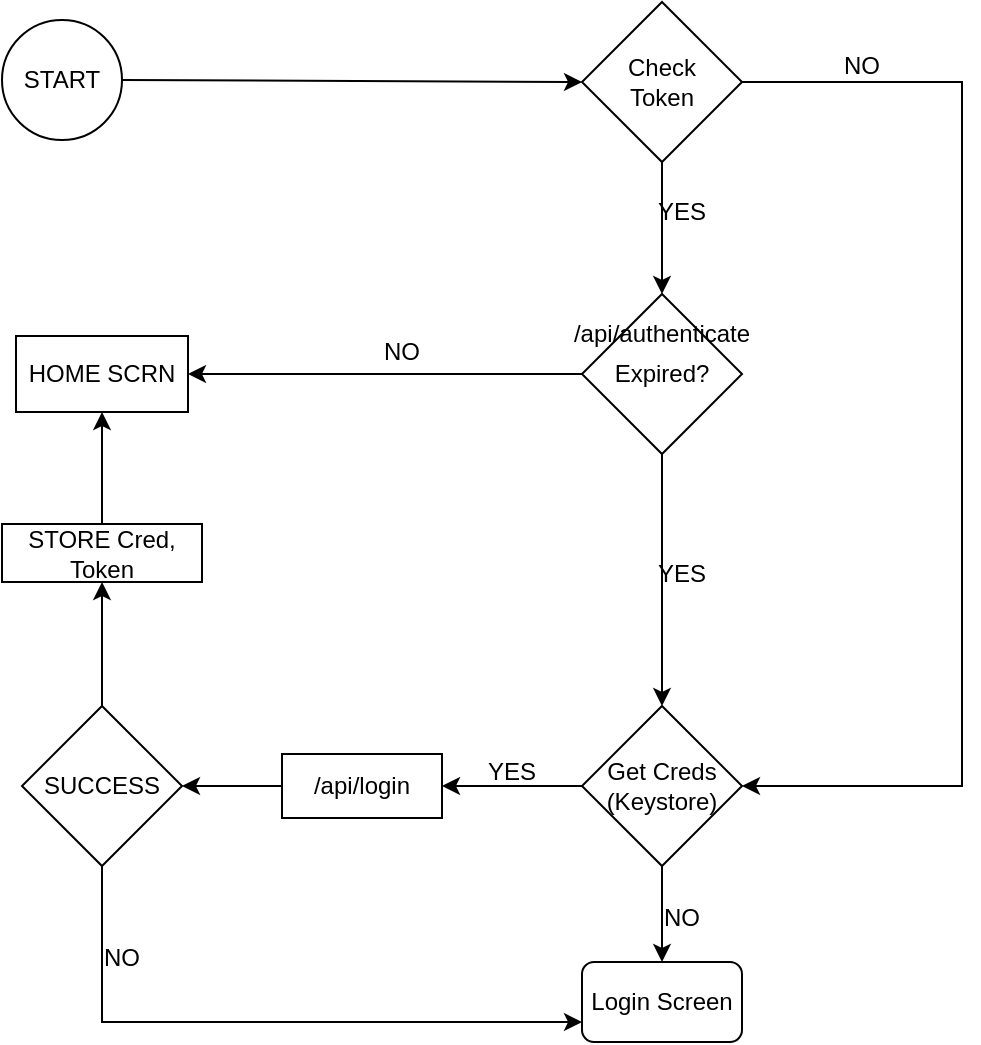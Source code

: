 <mxfile version="13.8.5" type="github">
  <diagram id="C5RBs43oDa-KdzZeNtuy" name="Page-1">
    <mxGraphModel dx="868" dy="492" grid="1" gridSize="10" guides="1" tooltips="1" connect="1" arrows="1" fold="1" page="1" pageScale="1" pageWidth="827" pageHeight="1169" math="0" shadow="0">
      <root>
        <mxCell id="WIyWlLk6GJQsqaUBKTNV-0" />
        <mxCell id="WIyWlLk6GJQsqaUBKTNV-1" parent="WIyWlLk6GJQsqaUBKTNV-0" />
        <object label="START" placeholders="1" text="START" id="p4rbbkV2eQOE9EX-nILp-1">
          <mxCell style="ellipse;whiteSpace=wrap;html=1;aspect=fixed;" vertex="1" parent="WIyWlLk6GJQsqaUBKTNV-1">
            <mxGeometry x="110" y="24" width="60" height="60" as="geometry" />
          </mxCell>
        </object>
        <mxCell id="p4rbbkV2eQOE9EX-nILp-30" style="edgeStyle=orthogonalEdgeStyle;rounded=0;orthogonalLoop=1;jettySize=auto;html=1;" edge="1" parent="WIyWlLk6GJQsqaUBKTNV-1" source="p4rbbkV2eQOE9EX-nILp-2" target="p4rbbkV2eQOE9EX-nILp-3">
          <mxGeometry relative="1" as="geometry" />
        </mxCell>
        <mxCell id="p4rbbkV2eQOE9EX-nILp-32" style="edgeStyle=orthogonalEdgeStyle;rounded=0;orthogonalLoop=1;jettySize=auto;html=1;entryX=1;entryY=0.5;entryDx=0;entryDy=0;" edge="1" parent="WIyWlLk6GJQsqaUBKTNV-1" source="p4rbbkV2eQOE9EX-nILp-2" target="p4rbbkV2eQOE9EX-nILp-10">
          <mxGeometry relative="1" as="geometry">
            <Array as="points">
              <mxPoint x="590" y="55" />
              <mxPoint x="590" y="407" />
            </Array>
          </mxGeometry>
        </mxCell>
        <mxCell id="p4rbbkV2eQOE9EX-nILp-2" value="Check &lt;br&gt;Token" style="rhombus;whiteSpace=wrap;html=1;" vertex="1" parent="WIyWlLk6GJQsqaUBKTNV-1">
          <mxGeometry x="400" y="15" width="80" height="80" as="geometry" />
        </mxCell>
        <mxCell id="p4rbbkV2eQOE9EX-nILp-35" style="edgeStyle=orthogonalEdgeStyle;rounded=0;orthogonalLoop=1;jettySize=auto;html=1;entryX=1;entryY=0.5;entryDx=0;entryDy=0;" edge="1" parent="WIyWlLk6GJQsqaUBKTNV-1" source="p4rbbkV2eQOE9EX-nILp-3" target="p4rbbkV2eQOE9EX-nILp-27">
          <mxGeometry relative="1" as="geometry" />
        </mxCell>
        <mxCell id="p4rbbkV2eQOE9EX-nILp-37" style="edgeStyle=orthogonalEdgeStyle;rounded=0;orthogonalLoop=1;jettySize=auto;html=1;entryX=0.5;entryY=0;entryDx=0;entryDy=0;" edge="1" parent="WIyWlLk6GJQsqaUBKTNV-1" source="p4rbbkV2eQOE9EX-nILp-3" target="p4rbbkV2eQOE9EX-nILp-10">
          <mxGeometry relative="1" as="geometry" />
        </mxCell>
        <mxCell id="p4rbbkV2eQOE9EX-nILp-3" value="Expired?" style="rhombus;whiteSpace=wrap;html=1;" vertex="1" parent="WIyWlLk6GJQsqaUBKTNV-1">
          <mxGeometry x="400" y="161" width="80" height="80" as="geometry" />
        </mxCell>
        <mxCell id="p4rbbkV2eQOE9EX-nILp-4" value="Login Screen" style="rounded=1;whiteSpace=wrap;html=1;" vertex="1" parent="WIyWlLk6GJQsqaUBKTNV-1">
          <mxGeometry x="400" y="495" width="80" height="40" as="geometry" />
        </mxCell>
        <mxCell id="p4rbbkV2eQOE9EX-nILp-6" value="" style="endArrow=classic;html=1;exitX=1;exitY=0.5;exitDx=0;exitDy=0;entryX=0;entryY=0.5;entryDx=0;entryDy=0;" edge="1" parent="WIyWlLk6GJQsqaUBKTNV-1" source="p4rbbkV2eQOE9EX-nILp-1" target="p4rbbkV2eQOE9EX-nILp-2">
          <mxGeometry width="50" height="50" relative="1" as="geometry">
            <mxPoint x="390" y="270" as="sourcePoint" />
            <mxPoint x="440" y="220" as="targetPoint" />
          </mxGeometry>
        </mxCell>
        <mxCell id="p4rbbkV2eQOE9EX-nILp-8" value="/api/authenticate" style="text;html=1;strokeColor=none;fillColor=none;align=center;verticalAlign=middle;whiteSpace=wrap;rounded=0;" vertex="1" parent="WIyWlLk6GJQsqaUBKTNV-1">
          <mxGeometry x="420" y="171" width="40" height="20" as="geometry" />
        </mxCell>
        <mxCell id="p4rbbkV2eQOE9EX-nILp-18" style="edgeStyle=orthogonalEdgeStyle;rounded=0;orthogonalLoop=1;jettySize=auto;html=1;entryX=0.5;entryY=0;entryDx=0;entryDy=0;" edge="1" parent="WIyWlLk6GJQsqaUBKTNV-1" source="p4rbbkV2eQOE9EX-nILp-10" target="p4rbbkV2eQOE9EX-nILp-4">
          <mxGeometry relative="1" as="geometry" />
        </mxCell>
        <mxCell id="p4rbbkV2eQOE9EX-nILp-21" style="edgeStyle=orthogonalEdgeStyle;rounded=0;orthogonalLoop=1;jettySize=auto;html=1;" edge="1" parent="WIyWlLk6GJQsqaUBKTNV-1" source="p4rbbkV2eQOE9EX-nILp-10" target="p4rbbkV2eQOE9EX-nILp-20">
          <mxGeometry relative="1" as="geometry" />
        </mxCell>
        <mxCell id="p4rbbkV2eQOE9EX-nILp-10" value="Get Creds&lt;br&gt;(Keystore)" style="rhombus;whiteSpace=wrap;html=1;" vertex="1" parent="WIyWlLk6GJQsqaUBKTNV-1">
          <mxGeometry x="400" y="367" width="80" height="80" as="geometry" />
        </mxCell>
        <mxCell id="p4rbbkV2eQOE9EX-nILp-12" value="YES" style="text;html=1;strokeColor=none;fillColor=none;align=center;verticalAlign=middle;whiteSpace=wrap;rounded=0;" vertex="1" parent="WIyWlLk6GJQsqaUBKTNV-1">
          <mxGeometry x="430" y="110" width="40" height="20" as="geometry" />
        </mxCell>
        <mxCell id="p4rbbkV2eQOE9EX-nILp-17" value="NO" style="text;html=1;strokeColor=none;fillColor=none;align=center;verticalAlign=middle;whiteSpace=wrap;rounded=0;" vertex="1" parent="WIyWlLk6GJQsqaUBKTNV-1">
          <mxGeometry x="520" y="37" width="40" height="20" as="geometry" />
        </mxCell>
        <mxCell id="p4rbbkV2eQOE9EX-nILp-19" value="NO" style="text;html=1;strokeColor=none;fillColor=none;align=center;verticalAlign=middle;whiteSpace=wrap;rounded=0;" vertex="1" parent="WIyWlLk6GJQsqaUBKTNV-1">
          <mxGeometry x="430" y="463" width="40" height="20" as="geometry" />
        </mxCell>
        <mxCell id="p4rbbkV2eQOE9EX-nILp-25" style="edgeStyle=orthogonalEdgeStyle;rounded=0;orthogonalLoop=1;jettySize=auto;html=1;entryX=1;entryY=0.5;entryDx=0;entryDy=0;" edge="1" parent="WIyWlLk6GJQsqaUBKTNV-1" source="p4rbbkV2eQOE9EX-nILp-20" target="p4rbbkV2eQOE9EX-nILp-23">
          <mxGeometry relative="1" as="geometry" />
        </mxCell>
        <mxCell id="p4rbbkV2eQOE9EX-nILp-20" value="/api/login" style="rounded=0;whiteSpace=wrap;html=1;" vertex="1" parent="WIyWlLk6GJQsqaUBKTNV-1">
          <mxGeometry x="250" y="391" width="80" height="32" as="geometry" />
        </mxCell>
        <mxCell id="p4rbbkV2eQOE9EX-nILp-22" value="YES" style="text;html=1;strokeColor=none;fillColor=none;align=center;verticalAlign=middle;whiteSpace=wrap;rounded=0;" vertex="1" parent="WIyWlLk6GJQsqaUBKTNV-1">
          <mxGeometry x="345" y="390" width="40" height="20" as="geometry" />
        </mxCell>
        <mxCell id="p4rbbkV2eQOE9EX-nILp-24" style="edgeStyle=orthogonalEdgeStyle;rounded=0;orthogonalLoop=1;jettySize=auto;html=1;entryX=0;entryY=0.75;entryDx=0;entryDy=0;" edge="1" parent="WIyWlLk6GJQsqaUBKTNV-1" source="p4rbbkV2eQOE9EX-nILp-23" target="p4rbbkV2eQOE9EX-nILp-4">
          <mxGeometry relative="1" as="geometry">
            <Array as="points">
              <mxPoint x="160" y="525" />
            </Array>
          </mxGeometry>
        </mxCell>
        <mxCell id="p4rbbkV2eQOE9EX-nILp-40" style="edgeStyle=orthogonalEdgeStyle;rounded=0;orthogonalLoop=1;jettySize=auto;html=1;entryX=0.5;entryY=1;entryDx=0;entryDy=0;" edge="1" parent="WIyWlLk6GJQsqaUBKTNV-1" source="p4rbbkV2eQOE9EX-nILp-23" target="p4rbbkV2eQOE9EX-nILp-39">
          <mxGeometry relative="1" as="geometry" />
        </mxCell>
        <mxCell id="p4rbbkV2eQOE9EX-nILp-23" value="SUCCESS" style="rhombus;whiteSpace=wrap;html=1;" vertex="1" parent="WIyWlLk6GJQsqaUBKTNV-1">
          <mxGeometry x="120" y="367" width="80" height="80" as="geometry" />
        </mxCell>
        <mxCell id="p4rbbkV2eQOE9EX-nILp-26" value="NO" style="text;html=1;strokeColor=none;fillColor=none;align=center;verticalAlign=middle;whiteSpace=wrap;rounded=0;" vertex="1" parent="WIyWlLk6GJQsqaUBKTNV-1">
          <mxGeometry x="150" y="483" width="40" height="20" as="geometry" />
        </mxCell>
        <mxCell id="p4rbbkV2eQOE9EX-nILp-27" value="HOME SCRN" style="rounded=0;whiteSpace=wrap;html=1;" vertex="1" parent="WIyWlLk6GJQsqaUBKTNV-1">
          <mxGeometry x="117" y="182" width="86" height="38" as="geometry" />
        </mxCell>
        <mxCell id="p4rbbkV2eQOE9EX-nILp-36" value="NO" style="text;html=1;strokeColor=none;fillColor=none;align=center;verticalAlign=middle;whiteSpace=wrap;rounded=0;" vertex="1" parent="WIyWlLk6GJQsqaUBKTNV-1">
          <mxGeometry x="290" y="180" width="40" height="20" as="geometry" />
        </mxCell>
        <mxCell id="p4rbbkV2eQOE9EX-nILp-38" value="YES" style="text;html=1;strokeColor=none;fillColor=none;align=center;verticalAlign=middle;whiteSpace=wrap;rounded=0;" vertex="1" parent="WIyWlLk6GJQsqaUBKTNV-1">
          <mxGeometry x="430" y="291" width="40" height="20" as="geometry" />
        </mxCell>
        <mxCell id="p4rbbkV2eQOE9EX-nILp-41" style="edgeStyle=orthogonalEdgeStyle;rounded=0;orthogonalLoop=1;jettySize=auto;html=1;entryX=0.5;entryY=1;entryDx=0;entryDy=0;" edge="1" parent="WIyWlLk6GJQsqaUBKTNV-1" source="p4rbbkV2eQOE9EX-nILp-39" target="p4rbbkV2eQOE9EX-nILp-27">
          <mxGeometry relative="1" as="geometry" />
        </mxCell>
        <mxCell id="p4rbbkV2eQOE9EX-nILp-39" value="STORE Cred, Token" style="rounded=0;whiteSpace=wrap;html=1;" vertex="1" parent="WIyWlLk6GJQsqaUBKTNV-1">
          <mxGeometry x="110" y="276" width="100" height="29" as="geometry" />
        </mxCell>
      </root>
    </mxGraphModel>
  </diagram>
</mxfile>
